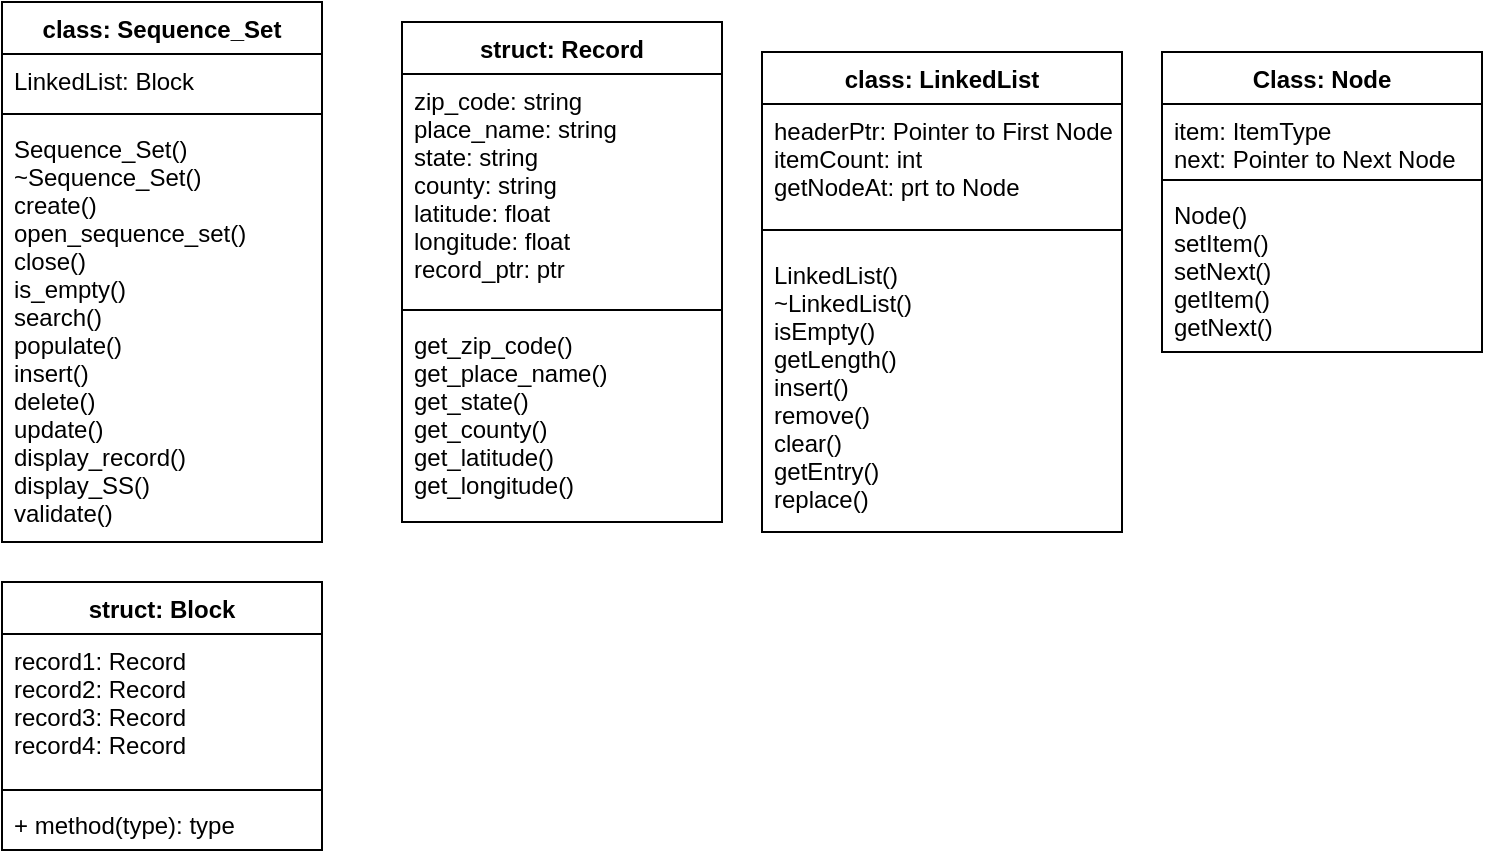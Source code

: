 <mxfile version="12.1.7" type="github" pages="1"><diagram id="Ys3HZVprmhT14fWjxTii" name="Page-1"><mxGraphModel dx="885" dy="529" grid="1" gridSize="10" guides="1" tooltips="1" connect="1" arrows="1" fold="1" page="1" pageScale="1" pageWidth="850" pageHeight="1100" math="0" shadow="0"><root><mxCell id="0"/><mxCell id="1" parent="0"/><mxCell id="aJFEXek-DKKWGumUrWXr-6" value="class: Sequence_Set" style="swimlane;fontStyle=1;align=center;verticalAlign=top;childLayout=stackLayout;horizontal=1;startSize=26;horizontalStack=0;resizeParent=1;resizeParentMax=0;resizeLast=0;collapsible=1;marginBottom=0;" vertex="1" parent="1"><mxGeometry x="70" y="400" width="160" height="270" as="geometry"/></mxCell><mxCell id="aJFEXek-DKKWGumUrWXr-7" value="LinkedList: Block" style="text;strokeColor=none;fillColor=none;align=left;verticalAlign=top;spacingLeft=4;spacingRight=4;overflow=hidden;rotatable=0;points=[[0,0.5],[1,0.5]];portConstraint=eastwest;" vertex="1" parent="aJFEXek-DKKWGumUrWXr-6"><mxGeometry y="26" width="160" height="26" as="geometry"/></mxCell><mxCell id="aJFEXek-DKKWGumUrWXr-8" value="" style="line;strokeWidth=1;fillColor=none;align=left;verticalAlign=middle;spacingTop=-1;spacingLeft=3;spacingRight=3;rotatable=0;labelPosition=right;points=[];portConstraint=eastwest;" vertex="1" parent="aJFEXek-DKKWGumUrWXr-6"><mxGeometry y="52" width="160" height="8" as="geometry"/></mxCell><mxCell id="aJFEXek-DKKWGumUrWXr-9" value="Sequence_Set()&#10;~Sequence_Set()&#10;create()&#10;open_sequence_set()&#10;close()&#10;is_empty()&#10;search()&#10;populate()&#10;insert()&#10;delete()&#10;update()&#10;display_record()&#10;display_SS()&#10;validate()" style="text;strokeColor=none;fillColor=none;align=left;verticalAlign=top;spacingLeft=4;spacingRight=4;overflow=hidden;rotatable=0;points=[[0,0.5],[1,0.5]];portConstraint=eastwest;" vertex="1" parent="aJFEXek-DKKWGumUrWXr-6"><mxGeometry y="60" width="160" height="210" as="geometry"/></mxCell><mxCell id="aJFEXek-DKKWGumUrWXr-12" value="struct: Record" style="swimlane;fontStyle=1;align=center;verticalAlign=top;childLayout=stackLayout;horizontal=1;startSize=26;horizontalStack=0;resizeParent=1;resizeParentMax=0;resizeLast=0;collapsible=1;marginBottom=0;" vertex="1" parent="1"><mxGeometry x="270" y="410" width="160" height="250" as="geometry"/></mxCell><mxCell id="aJFEXek-DKKWGumUrWXr-13" value="zip_code: string &#10;place_name: string&#10;state: string&#10;county: string&#10;latitude: float&#10;longitude: float&#10;record_ptr: ptr&#10;" style="text;strokeColor=none;fillColor=none;align=left;verticalAlign=top;spacingLeft=4;spacingRight=4;overflow=hidden;rotatable=0;points=[[0,0.5],[1,0.5]];portConstraint=eastwest;" vertex="1" parent="aJFEXek-DKKWGumUrWXr-12"><mxGeometry y="26" width="160" height="114" as="geometry"/></mxCell><mxCell id="aJFEXek-DKKWGumUrWXr-14" value="" style="line;strokeWidth=1;fillColor=none;align=left;verticalAlign=middle;spacingTop=-1;spacingLeft=3;spacingRight=3;rotatable=0;labelPosition=right;points=[];portConstraint=eastwest;" vertex="1" parent="aJFEXek-DKKWGumUrWXr-12"><mxGeometry y="140" width="160" height="8" as="geometry"/></mxCell><mxCell id="aJFEXek-DKKWGumUrWXr-15" value="get_zip_code()&#10;get_place_name()&#10;get_state()&#10;get_county()&#10;get_latitude()&#10;get_longitude()" style="text;strokeColor=none;fillColor=none;align=left;verticalAlign=top;spacingLeft=4;spacingRight=4;overflow=hidden;rotatable=0;points=[[0,0.5],[1,0.5]];portConstraint=eastwest;" vertex="1" parent="aJFEXek-DKKWGumUrWXr-12"><mxGeometry y="148" width="160" height="102" as="geometry"/></mxCell><mxCell id="aJFEXek-DKKWGumUrWXr-16" value="class: LinkedList" style="swimlane;fontStyle=1;align=center;verticalAlign=top;childLayout=stackLayout;horizontal=1;startSize=26;horizontalStack=0;resizeParent=1;resizeParentMax=0;resizeLast=0;collapsible=1;marginBottom=0;" vertex="1" parent="1"><mxGeometry x="450" y="425" width="180" height="240" as="geometry"/></mxCell><mxCell id="aJFEXek-DKKWGumUrWXr-17" value="headerPtr: Pointer to First Node&#10;itemCount: int&#10;getNodeAt: prt to Node&#10;" style="text;strokeColor=none;fillColor=none;align=left;verticalAlign=top;spacingLeft=4;spacingRight=4;overflow=hidden;rotatable=0;points=[[0,0.5],[1,0.5]];portConstraint=eastwest;" vertex="1" parent="aJFEXek-DKKWGumUrWXr-16"><mxGeometry y="26" width="180" height="54" as="geometry"/></mxCell><mxCell id="aJFEXek-DKKWGumUrWXr-18" value="" style="line;strokeWidth=1;fillColor=none;align=left;verticalAlign=middle;spacingTop=-1;spacingLeft=3;spacingRight=3;rotatable=0;labelPosition=right;points=[];portConstraint=eastwest;" vertex="1" parent="aJFEXek-DKKWGumUrWXr-16"><mxGeometry y="80" width="180" height="18" as="geometry"/></mxCell><mxCell id="aJFEXek-DKKWGumUrWXr-19" value="LinkedList()&#10;~LinkedList()&#10;isEmpty()&#10;getLength()&#10;insert()&#10;remove()&#10;clear()&#10;getEntry()&#10;replace()" style="text;strokeColor=none;fillColor=none;align=left;verticalAlign=top;spacingLeft=4;spacingRight=4;overflow=hidden;rotatable=0;points=[[0,0.5],[1,0.5]];portConstraint=eastwest;" vertex="1" parent="aJFEXek-DKKWGumUrWXr-16"><mxGeometry y="98" width="180" height="142" as="geometry"/></mxCell><mxCell id="aJFEXek-DKKWGumUrWXr-24" value="Class: Node" style="swimlane;fontStyle=1;align=center;verticalAlign=top;childLayout=stackLayout;horizontal=1;startSize=26;horizontalStack=0;resizeParent=1;resizeParentMax=0;resizeLast=0;collapsible=1;marginBottom=0;" vertex="1" parent="1"><mxGeometry x="650" y="425" width="160" height="150" as="geometry"/></mxCell><mxCell id="aJFEXek-DKKWGumUrWXr-25" value="item: ItemType&#10;next: Pointer to Next Node" style="text;strokeColor=none;fillColor=none;align=left;verticalAlign=top;spacingLeft=4;spacingRight=4;overflow=hidden;rotatable=0;points=[[0,0.5],[1,0.5]];portConstraint=eastwest;" vertex="1" parent="aJFEXek-DKKWGumUrWXr-24"><mxGeometry y="26" width="160" height="34" as="geometry"/></mxCell><mxCell id="aJFEXek-DKKWGumUrWXr-26" value="" style="line;strokeWidth=1;fillColor=none;align=left;verticalAlign=middle;spacingTop=-1;spacingLeft=3;spacingRight=3;rotatable=0;labelPosition=right;points=[];portConstraint=eastwest;" vertex="1" parent="aJFEXek-DKKWGumUrWXr-24"><mxGeometry y="60" width="160" height="8" as="geometry"/></mxCell><mxCell id="aJFEXek-DKKWGumUrWXr-27" value="Node()&#10;setItem()&#10;setNext()&#10;getItem()&#10;getNext()" style="text;strokeColor=none;fillColor=none;align=left;verticalAlign=top;spacingLeft=4;spacingRight=4;overflow=hidden;rotatable=0;points=[[0,0.5],[1,0.5]];portConstraint=eastwest;" vertex="1" parent="aJFEXek-DKKWGumUrWXr-24"><mxGeometry y="68" width="160" height="82" as="geometry"/></mxCell><mxCell id="aJFEXek-DKKWGumUrWXr-29" value="struct: Block" style="swimlane;fontStyle=1;align=center;verticalAlign=top;childLayout=stackLayout;horizontal=1;startSize=26;horizontalStack=0;resizeParent=1;resizeParentMax=0;resizeLast=0;collapsible=1;marginBottom=0;" vertex="1" parent="1"><mxGeometry x="70" y="690" width="160" height="134" as="geometry"/></mxCell><mxCell id="aJFEXek-DKKWGumUrWXr-30" value="record1: Record&#10;record2: Record&#10;record3: Record&#10;record4: Record" style="text;strokeColor=none;fillColor=none;align=left;verticalAlign=top;spacingLeft=4;spacingRight=4;overflow=hidden;rotatable=0;points=[[0,0.5],[1,0.5]];portConstraint=eastwest;" vertex="1" parent="aJFEXek-DKKWGumUrWXr-29"><mxGeometry y="26" width="160" height="74" as="geometry"/></mxCell><mxCell id="aJFEXek-DKKWGumUrWXr-31" value="" style="line;strokeWidth=1;fillColor=none;align=left;verticalAlign=middle;spacingTop=-1;spacingLeft=3;spacingRight=3;rotatable=0;labelPosition=right;points=[];portConstraint=eastwest;" vertex="1" parent="aJFEXek-DKKWGumUrWXr-29"><mxGeometry y="100" width="160" height="8" as="geometry"/></mxCell><mxCell id="aJFEXek-DKKWGumUrWXr-32" value="+ method(type): type" style="text;strokeColor=none;fillColor=none;align=left;verticalAlign=top;spacingLeft=4;spacingRight=4;overflow=hidden;rotatable=0;points=[[0,0.5],[1,0.5]];portConstraint=eastwest;" vertex="1" parent="aJFEXek-DKKWGumUrWXr-29"><mxGeometry y="108" width="160" height="26" as="geometry"/></mxCell></root></mxGraphModel></diagram></mxfile>